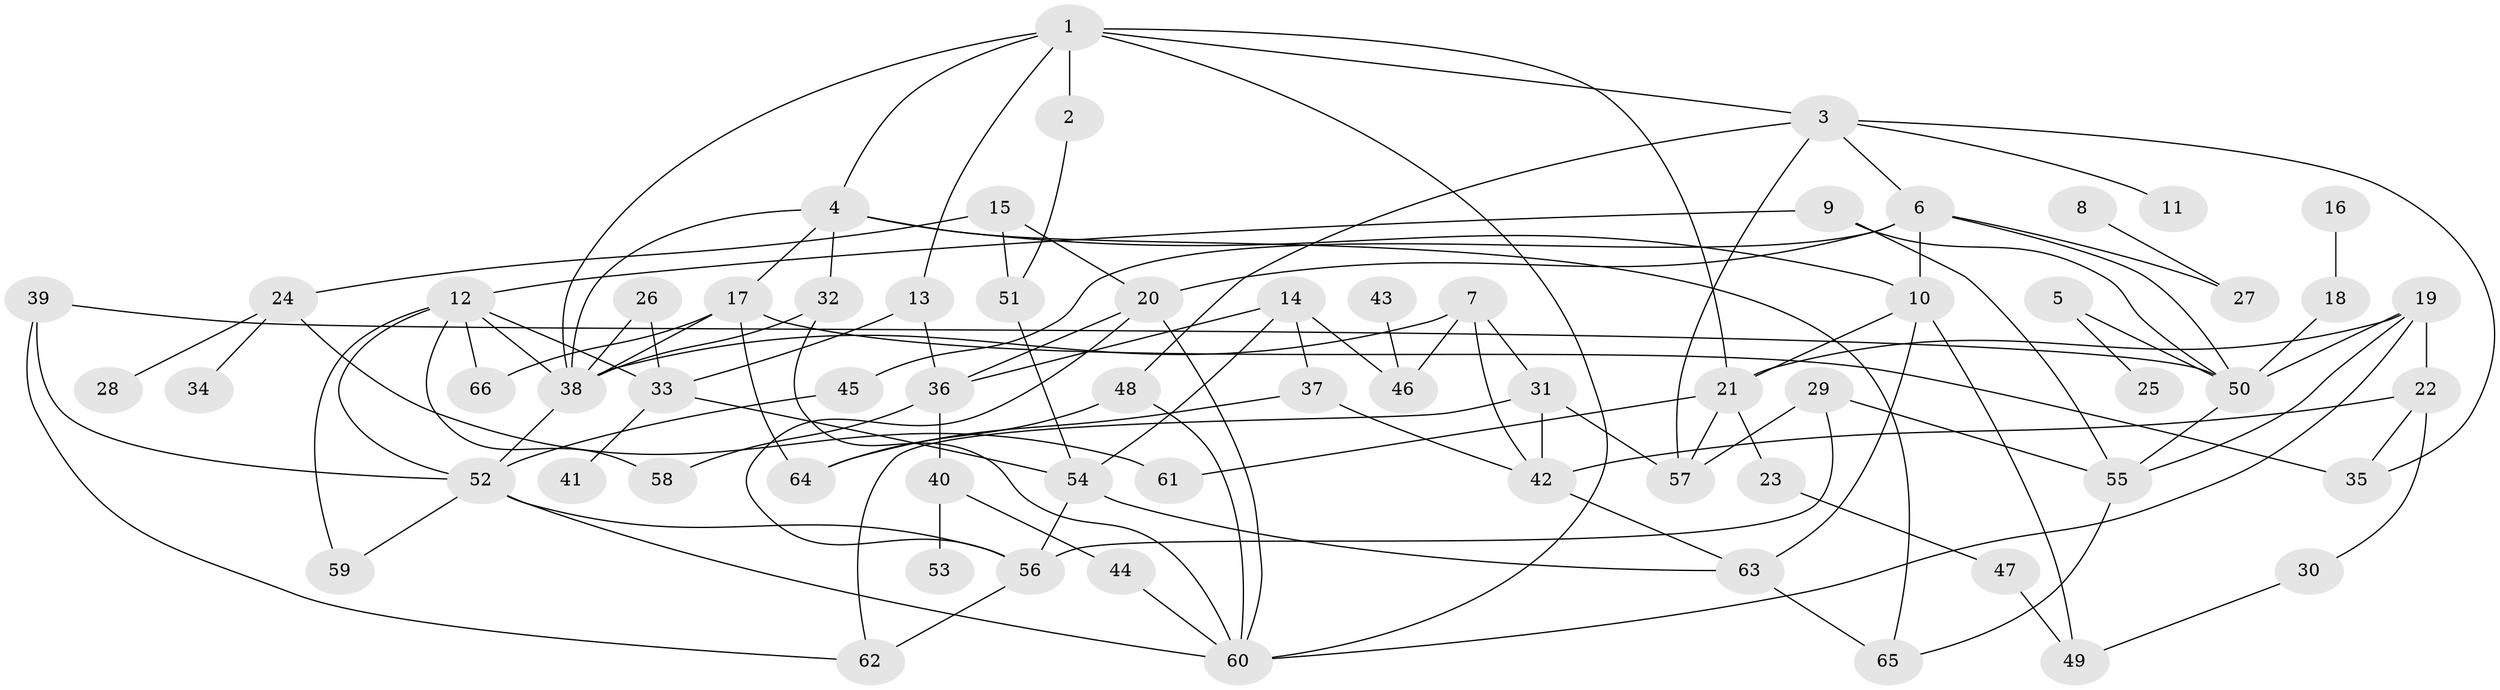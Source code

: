 // original degree distribution, {4: 0.11363636363636363, 3: 0.25757575757575757, 5: 0.09848484848484848, 9: 0.007575757575757576, 2: 0.29545454545454547, 6: 0.030303030303030304, 1: 0.1893939393939394, 7: 0.007575757575757576}
// Generated by graph-tools (version 1.1) at 2025/01/03/09/25 03:01:07]
// undirected, 66 vertices, 115 edges
graph export_dot {
graph [start="1"]
  node [color=gray90,style=filled];
  1;
  2;
  3;
  4;
  5;
  6;
  7;
  8;
  9;
  10;
  11;
  12;
  13;
  14;
  15;
  16;
  17;
  18;
  19;
  20;
  21;
  22;
  23;
  24;
  25;
  26;
  27;
  28;
  29;
  30;
  31;
  32;
  33;
  34;
  35;
  36;
  37;
  38;
  39;
  40;
  41;
  42;
  43;
  44;
  45;
  46;
  47;
  48;
  49;
  50;
  51;
  52;
  53;
  54;
  55;
  56;
  57;
  58;
  59;
  60;
  61;
  62;
  63;
  64;
  65;
  66;
  1 -- 2 [weight=1.0];
  1 -- 3 [weight=1.0];
  1 -- 4 [weight=1.0];
  1 -- 13 [weight=1.0];
  1 -- 21 [weight=1.0];
  1 -- 38 [weight=1.0];
  1 -- 60 [weight=1.0];
  2 -- 51 [weight=1.0];
  3 -- 6 [weight=1.0];
  3 -- 11 [weight=1.0];
  3 -- 35 [weight=1.0];
  3 -- 48 [weight=1.0];
  3 -- 57 [weight=1.0];
  4 -- 10 [weight=1.0];
  4 -- 17 [weight=1.0];
  4 -- 32 [weight=1.0];
  4 -- 38 [weight=1.0];
  4 -- 65 [weight=1.0];
  5 -- 25 [weight=1.0];
  5 -- 50 [weight=1.0];
  6 -- 10 [weight=1.0];
  6 -- 20 [weight=1.0];
  6 -- 27 [weight=1.0];
  6 -- 45 [weight=1.0];
  6 -- 50 [weight=1.0];
  7 -- 31 [weight=1.0];
  7 -- 38 [weight=1.0];
  7 -- 42 [weight=1.0];
  7 -- 46 [weight=1.0];
  8 -- 27 [weight=1.0];
  9 -- 12 [weight=1.0];
  9 -- 50 [weight=1.0];
  9 -- 55 [weight=1.0];
  10 -- 21 [weight=1.0];
  10 -- 49 [weight=1.0];
  10 -- 63 [weight=1.0];
  12 -- 33 [weight=1.0];
  12 -- 38 [weight=1.0];
  12 -- 52 [weight=1.0];
  12 -- 58 [weight=1.0];
  12 -- 59 [weight=1.0];
  12 -- 66 [weight=1.0];
  13 -- 33 [weight=1.0];
  13 -- 36 [weight=1.0];
  14 -- 36 [weight=1.0];
  14 -- 37 [weight=1.0];
  14 -- 46 [weight=1.0];
  14 -- 54 [weight=1.0];
  15 -- 20 [weight=1.0];
  15 -- 24 [weight=1.0];
  15 -- 51 [weight=1.0];
  16 -- 18 [weight=1.0];
  17 -- 35 [weight=1.0];
  17 -- 38 [weight=1.0];
  17 -- 64 [weight=1.0];
  17 -- 66 [weight=1.0];
  18 -- 50 [weight=2.0];
  19 -- 21 [weight=1.0];
  19 -- 22 [weight=1.0];
  19 -- 50 [weight=1.0];
  19 -- 55 [weight=1.0];
  19 -- 60 [weight=1.0];
  20 -- 36 [weight=1.0];
  20 -- 56 [weight=1.0];
  20 -- 60 [weight=1.0];
  21 -- 23 [weight=1.0];
  21 -- 57 [weight=1.0];
  21 -- 61 [weight=1.0];
  22 -- 30 [weight=1.0];
  22 -- 35 [weight=1.0];
  22 -- 42 [weight=1.0];
  23 -- 47 [weight=1.0];
  24 -- 28 [weight=1.0];
  24 -- 34 [weight=1.0];
  24 -- 61 [weight=1.0];
  26 -- 33 [weight=1.0];
  26 -- 38 [weight=1.0];
  29 -- 55 [weight=2.0];
  29 -- 56 [weight=1.0];
  29 -- 57 [weight=1.0];
  30 -- 49 [weight=1.0];
  31 -- 42 [weight=1.0];
  31 -- 57 [weight=1.0];
  31 -- 62 [weight=1.0];
  32 -- 38 [weight=1.0];
  32 -- 60 [weight=1.0];
  33 -- 41 [weight=2.0];
  33 -- 54 [weight=1.0];
  36 -- 40 [weight=1.0];
  36 -- 58 [weight=1.0];
  37 -- 42 [weight=1.0];
  37 -- 64 [weight=1.0];
  38 -- 52 [weight=1.0];
  39 -- 50 [weight=1.0];
  39 -- 52 [weight=1.0];
  39 -- 62 [weight=1.0];
  40 -- 44 [weight=1.0];
  40 -- 53 [weight=1.0];
  42 -- 63 [weight=1.0];
  43 -- 46 [weight=1.0];
  44 -- 60 [weight=1.0];
  45 -- 52 [weight=1.0];
  47 -- 49 [weight=1.0];
  48 -- 60 [weight=1.0];
  48 -- 64 [weight=1.0];
  50 -- 55 [weight=1.0];
  51 -- 54 [weight=1.0];
  52 -- 56 [weight=1.0];
  52 -- 59 [weight=1.0];
  52 -- 60 [weight=1.0];
  54 -- 56 [weight=1.0];
  54 -- 63 [weight=1.0];
  55 -- 65 [weight=1.0];
  56 -- 62 [weight=1.0];
  63 -- 65 [weight=1.0];
}
